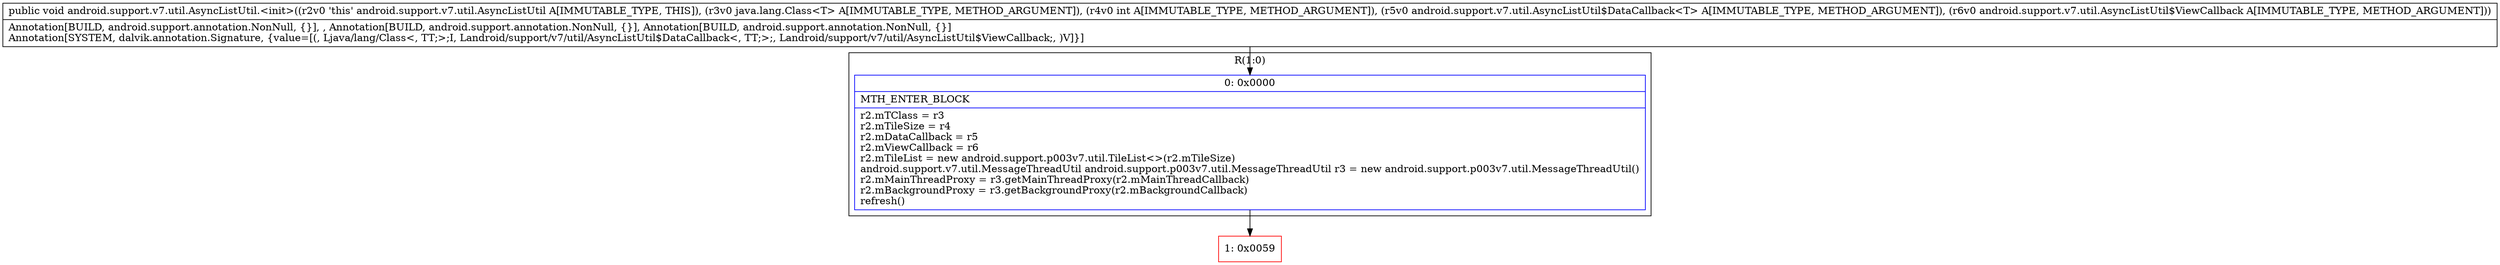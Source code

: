 digraph "CFG forandroid.support.v7.util.AsyncListUtil.\<init\>(Ljava\/lang\/Class;ILandroid\/support\/v7\/util\/AsyncListUtil$DataCallback;Landroid\/support\/v7\/util\/AsyncListUtil$ViewCallback;)V" {
subgraph cluster_Region_1433915316 {
label = "R(1:0)";
node [shape=record,color=blue];
Node_0 [shape=record,label="{0\:\ 0x0000|MTH_ENTER_BLOCK\l|r2.mTClass = r3\lr2.mTileSize = r4\lr2.mDataCallback = r5\lr2.mViewCallback = r6\lr2.mTileList = new android.support.p003v7.util.TileList\<\>(r2.mTileSize)\landroid.support.v7.util.MessageThreadUtil android.support.p003v7.util.MessageThreadUtil r3 = new android.support.p003v7.util.MessageThreadUtil()\lr2.mMainThreadProxy = r3.getMainThreadProxy(r2.mMainThreadCallback)\lr2.mBackgroundProxy = r3.getBackgroundProxy(r2.mBackgroundCallback)\lrefresh()\l}"];
}
Node_1 [shape=record,color=red,label="{1\:\ 0x0059}"];
MethodNode[shape=record,label="{public void android.support.v7.util.AsyncListUtil.\<init\>((r2v0 'this' android.support.v7.util.AsyncListUtil A[IMMUTABLE_TYPE, THIS]), (r3v0 java.lang.Class\<T\> A[IMMUTABLE_TYPE, METHOD_ARGUMENT]), (r4v0 int A[IMMUTABLE_TYPE, METHOD_ARGUMENT]), (r5v0 android.support.v7.util.AsyncListUtil$DataCallback\<T\> A[IMMUTABLE_TYPE, METHOD_ARGUMENT]), (r6v0 android.support.v7.util.AsyncListUtil$ViewCallback A[IMMUTABLE_TYPE, METHOD_ARGUMENT]))  | Annotation[BUILD, android.support.annotation.NonNull, \{\}], , Annotation[BUILD, android.support.annotation.NonNull, \{\}], Annotation[BUILD, android.support.annotation.NonNull, \{\}]\lAnnotation[SYSTEM, dalvik.annotation.Signature, \{value=[(, Ljava\/lang\/Class\<, TT;\>;I, Landroid\/support\/v7\/util\/AsyncListUtil$DataCallback\<, TT;\>;, Landroid\/support\/v7\/util\/AsyncListUtil$ViewCallback;, )V]\}]\l}"];
MethodNode -> Node_0;
Node_0 -> Node_1;
}

